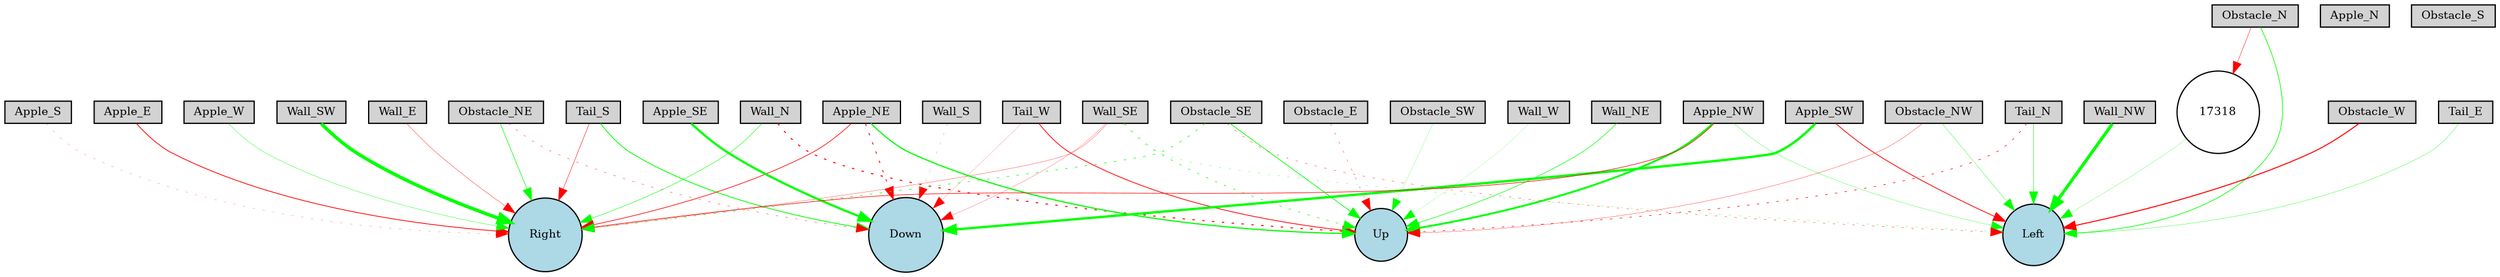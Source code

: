 digraph {
	node [fontsize=9 height=0.2 shape=circle width=0.2]
	Wall_N [fillcolor=lightgray shape=box style=filled]
	Wall_S [fillcolor=lightgray shape=box style=filled]
	Wall_E [fillcolor=lightgray shape=box style=filled]
	Wall_W [fillcolor=lightgray shape=box style=filled]
	Tail_N [fillcolor=lightgray shape=box style=filled]
	Tail_S [fillcolor=lightgray shape=box style=filled]
	Tail_E [fillcolor=lightgray shape=box style=filled]
	Tail_W [fillcolor=lightgray shape=box style=filled]
	Apple_N [fillcolor=lightgray shape=box style=filled]
	Apple_S [fillcolor=lightgray shape=box style=filled]
	Apple_E [fillcolor=lightgray shape=box style=filled]
	Apple_W [fillcolor=lightgray shape=box style=filled]
	Wall_NE [fillcolor=lightgray shape=box style=filled]
	Wall_SE [fillcolor=lightgray shape=box style=filled]
	Wall_SW [fillcolor=lightgray shape=box style=filled]
	Wall_NW [fillcolor=lightgray shape=box style=filled]
	Apple_NE [fillcolor=lightgray shape=box style=filled]
	Apple_SE [fillcolor=lightgray shape=box style=filled]
	Apple_SW [fillcolor=lightgray shape=box style=filled]
	Apple_NW [fillcolor=lightgray shape=box style=filled]
	Obstacle_N [fillcolor=lightgray shape=box style=filled]
	Obstacle_S [fillcolor=lightgray shape=box style=filled]
	Obstacle_E [fillcolor=lightgray shape=box style=filled]
	Obstacle_W [fillcolor=lightgray shape=box style=filled]
	Obstacle_NE [fillcolor=lightgray shape=box style=filled]
	Obstacle_SE [fillcolor=lightgray shape=box style=filled]
	Obstacle_SW [fillcolor=lightgray shape=box style=filled]
	Obstacle_NW [fillcolor=lightgray shape=box style=filled]
	Up [fillcolor=lightblue style=filled]
	Left [fillcolor=lightblue style=filled]
	Down [fillcolor=lightblue style=filled]
	Right [fillcolor=lightblue style=filled]
	17318 [fillcolor=white style=filled]
	Apple_NE -> Right [color=red penwidth=0.5151841172532323 style=solid]
	Wall_SE -> Left [color=green penwidth=0.18632066889886806 style=dotted]
	Obstacle_SW -> Up [color=green penwidth=0.14577840637868322 style=solid]
	Apple_S -> Right [color=red penwidth=0.13826642004095885 style=dotted]
	Apple_SW -> Down [color=green penwidth=1.922486417366577 style=solid]
	Apple_NE -> Down [color=red penwidth=0.654480716787281 style=dotted]
	Apple_NW -> Left [color=green penwidth=0.2133703898669599 style=solid]
	Tail_N -> Up [color=red penwidth=0.45254217483780446 style=dotted]
	Apple_W -> Right [color=green penwidth=0.2571163129198295 style=solid]
	Tail_S -> Right [color=red penwidth=0.33525047841654226 style=solid]
	Tail_E -> Left [color=green penwidth=0.23587521685112497 style=solid]
	Wall_SW -> Right [color=green penwidth=2.738884849912157 style=solid]
	Apple_E -> Right [color=red penwidth=0.6173568773040337 style=solid]
	Obstacle_SE -> Right [color=green penwidth=0.46859296118321203 style=dotted]
	Obstacle_N -> Left [color=green penwidth=0.5410244421387522 style=solid]
	Apple_SW -> Left [color=red penwidth=0.6177885811771103 style=solid]
	Apple_NE -> Up [color=green penwidth=0.9681758784801283 style=solid]
	Obstacle_W -> Left [color=red penwidth=0.8205418880934974 style=solid]
	Apple_SE -> Down [color=green penwidth=1.7646979825497828 style=solid]
	Wall_N -> Right [color=green penwidth=0.3615128940450457 style=solid]
	Tail_W -> Up [color=red penwidth=0.6125788648386205 style=solid]
	Obstacle_E -> Up [color=red penwidth=0.23063586152418392 style=dotted]
	Obstacle_NE -> Down [color=red penwidth=0.24807937910600072 style=dotted]
	Wall_NW -> Left [color=green penwidth=2.5202862518052562 style=solid]
	Wall_SE -> Down [color=red penwidth=0.16150826553282038 style=solid]
	Wall_N -> Up [color=red penwidth=0.81730102141875 style=dotted]
	Wall_S -> Down [color=red penwidth=0.1228058800648459 style=dotted]
	Tail_N -> Left [color=green penwidth=0.33649847538337097 style=solid]
	Obstacle_SE -> Up [color=green penwidth=0.5567833328574704 style=solid]
	Wall_SE -> Up [color=green penwidth=0.4339442653188048 style=dotted]
	Obstacle_SE -> Left [color=red penwidth=0.24752530341929477 style=dotted]
	Tail_W -> Down [color=red penwidth=0.1118586228893472 style=solid]
	Obstacle_NW -> Up [color=red penwidth=0.21647607103803024 style=solid]
	Obstacle_NE -> Right [color=green penwidth=0.4532649706124605 style=solid]
	Tail_S -> Down [color=green penwidth=0.6451349345114392 style=solid]
	Wall_NE -> Up [color=green penwidth=0.4521562309336593 style=solid]
	Apple_NW -> Up [color=green penwidth=1.5089696703339361 style=solid]
	Obstacle_NW -> Left [color=green penwidth=0.2517369668424498 style=solid]
	Wall_W -> Up [color=green penwidth=0.10664715065059327 style=solid]
	Wall_E -> Right [color=red penwidth=0.24670145427002937 style=solid]
	Obstacle_N -> 17318 [color=red penwidth=0.2998524419991463 style=solid]
	17318 -> Left [color=green penwidth=0.17027098964081278 style=solid]
	Wall_SE -> Right [color=red penwidth=0.20907219133409707 style=solid]
	Apple_NW -> Right [color=red penwidth=0.4655067025282369 style=solid]
}
